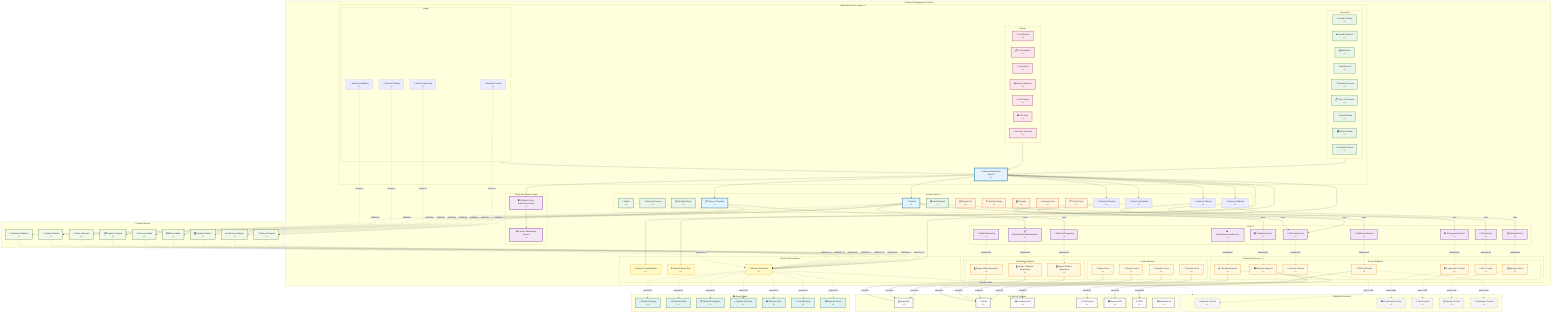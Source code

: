 graph TB
    %% ===== WORKOUT MANAGEMENT CONTEXT =====
    subgraph WorkoutContext ["💪 Workout Management Context"]
        
        %% ===== APPLICATION SERVICE LAYER =====
        subgraph WorkoutApplicationLayer ["Application Service Layer <<Application>>"]
            WorkoutApplicationService["💪 Workout Application Service<br/><<ApplicationService>>"]
            
            %% Commands
            subgraph WorkoutCommands ["Commands"]
                CreateWorkoutCmd["➕ Create Workout<br/><<Command>>"]
                UpdateWorkoutCmd["✏️ Update Workout<br/><<Command>>"]
                AddBlockCmd["📦 Add Block<br/><<Command>>"]
                AddExerciseCmd["🎯 Add Exercise<br/><<Command>>"]
                ReorderExercisesCmd["🔄 Reorder Exercises<br/><<Command>>"]
                SaveAsTemplateCmd["📋 Save as Template<br/><<Command>>"]
                UploadWorkoutMediaCmd["📁 Upload Media<br/><<Command>>"]
                DeleteWorkoutCmd["🗑️ Delete Workout<br/><<Command>>"]
                PublishWorkoutCmd["🌐 Publish Workout<br/><<Command>>"]
            end
            
            %% Queries
            subgraph WorkoutQueries ["Queries"]
                GetWorkoutQuery["💪 Get Workout<br/><<Query>>"]
                GetWorkoutTemplatesQuery["📋 Get Templates<br/><<Query>>"]
                GetWorkoutHistoryQuery["📅 Get History<br/><<Query>>"]
                SearchWorkoutsQuery["🔍 Search Workouts<br/><<Query>>"]
                GetPopularWorkoutsQuery["⭐ Get Popular<br/><<Query>>"]
                GetWorkoutStatsQuery["📊 Get Stats<br/><<Query>>"]
                GetUserWorkoutsQuery["👤 Get User Workouts<br/><<Query>>"]
            end
            
            %% Sagas
            subgraph WorkoutSagas ["Sagas"]
                WorkoutCreationSaga["💪 Workout Creation<br/><<Saga>>"]
                MediaProcessingSaga["📁 Media Processing<br/><<Saga>>"]
                WorkoutSharingSaga["🔗 Workout Sharing<br/><<Saga>>"]
                WorkoutValidationSaga["✅ Workout Validation<br/><<Saga>>"]
            end
        end
        
        %% ===== DOMAIN LAYER (HEXAGON CORE) =====
        subgraph WorkoutDomain ["Domain Layer <<DomainCore>>"]
            direction TB
            
            %% Aggregates
            Workout["💪 Workout<br/><<AggregateRoot>>"]
            WorkoutTemplate["📋 Workout Template<br/><<AggregateRoot>>"]
            
            %% Entities
            WorkoutBlock["📦 Workout Block<br/><<Entity>>"]
            WorkoutExercise["🎯 Workout Exercise<br/><<Entity>>"]
            Media["📁 Media<br/><<Entity>>"]
            MediaVariant["🖼️ Media Variant<br/><<Entity>>"]
            
            %% Value Objects
            WorkoutId["🆔 Workout ID<br/><<ValueObject>>"]
            WorkoutName["🏷️ Workout Name<br/><<ValueObject>>"]
            Duration["⏱️ Duration<br/><<ValueObject>>"]
            IntensityLevel["🔥 Intensity Level<br/><<ValueObject>>"]
            RestPeriod["😴 Rest Period<br/><<ValueObject>>"]
            
            %% Domain Services
            WorkoutPlanningService["📝 Workout Planning<br/><<DomainService>>"]
            WorkoutValidationService["✅ Workout Validation<br/><<DomainService>>"]
            CalorieCalculationService["🔥 Calorie Calculation<br/><<DomainService>>"]
            WorkoutSharingService["🔗 Workout Sharing<br/><<DomainService>>"]
        end
        
        %% ===== PORTS (DOMAIN INTERFACES) =====
        subgraph WorkoutPorts ["Ports <<Port>>"]
            direction TB
            
            %% Repository Ports
            IWorkoutRepo["💪 IWorkoutRepository<br/><<Port>>"]
            IWorkoutTemplateRepo["📋 IWorkoutTemplateRepository<br/><<Port>>"]
            IMediaRepo["📁 IMediaRepository<br/><<Port>>"]
            
            %% Service Ports
            IExerciseService["🎯 IExerciseService<br/><<Port>>"]
            IProgressionService["📈 IProgressionService<br/><<Port>>"]
            IMediaProcessingService["🖼️ IMediaProcessingService<br/><<Port>>"]
            INotificationService["🔔 INotificationService<br/><<Port>>"]
            IAnalyticsService["📊 IAnalyticsService<br/><<Port>>"]
            IUserService["👤 IUserService<br/><<Port>>"]
            IIdentityService["🆔 IIdentityService<br/><<Port>>"]
        end
        
        %% ===== INFRASTRUCTURE LAYER (ADAPTERS) =====
        subgraph WorkoutAdapters ["Infrastructure Layer <<Adapter>>"]
            direction TB
            
            %% Repository Adapters
            subgraph WorkoutRepositoryAdapters ["Repository Adapters"]
                MongoWorkoutRepo["🗄️ Mongo Workout Repository<br/><<RepositoryAdapter>>"]
                MongoTemplateRepo["🗄️ Mongo Template Repository<br/><<RepositoryAdapter>>"]
                MongoMediaRepo["🗄️ Mongo Media Repository<br/><<RepositoryAdapter>>"]
            end
            
            %% Service Adapters
            subgraph WorkoutServiceAdapters ["Service Adapters"]
                ExerciseContextAdapter["🎯 Exercise Context<br/><<ContextAdapter>>"]
                ProgressionContextAdapter["📈 Progression Context<br/><<ContextAdapter>>"]
                CloudinaryMediaAdapter["☁️ Cloudinary Media<br/><<MediaAdapter>>"]
                FCMNotificationAdapter["📱 FCM Notification<br/><<NotificationAdapter>>"]
                MixpanelAnalyticsAdapter["📊 Mixpanel Analytics<br/><<AnalyticsAdapter>>"]
                UserContextAdapter["👤 User Context<br/><<ContextAdapter>>"]
                IdentityContextAdapter["🆔 Identity Context<br/><<ContextAdapter>>"]
            end
            
            %% Cache Adapters
            subgraph WorkoutCacheAdapters ["Cache Adapters"]
                WorkoutCache["💾 Workout Cache<br/><<CacheAdapter>>"]
                TemplateCache["💾 Template Cache<br/><<CacheAdapter>>"]
                PopularWorkoutsCache["💾 Popular Cache<br/><<CacheAdapter>>"]
                MediaCache["💾 Media Cache<br/><<CacheAdapter>>"]
            end
        end
        
        %% ===== CONTEXT BUS INTERFACES =====
        subgraph WorkoutContextBus ["Context Bus Interfaces"]
            WorkoutCommandBus["⚡ Workout Command Bus<br/><<CommandBus>>"]
            WorkoutQueryBus["❓ Workout Query Bus<br/><<QueryBus>>"]
            WorkoutEventBus["📨 Workout Event Bus<br/><<EventBus>>"]
        end
        
        %% ===== POLICY ENFORCEMENT =====
        subgraph WorkoutPolicyLayer ["Policy Enforcement Layer"]
            WorkoutPolicyEnforcementPoint["🛡️ Workout Policy Enforcement Point<br/><<PEP>>"]
            ContentModerationService["🔍 Content Moderation Service<br/><<Moderation>>"]
        end
    end
    
    %% ===== EXTERNAL SYSTEMS =====
    subgraph WorkoutExternal ["🌐 External Systems"]
        MongoDB["🗄️ MongoDB<br/><<Database>>"]
        RedisCache["🔴 Redis<br/><<Cache>>"]
        CloudinaryAPI["☁️ Cloudinary API<br/><<MediaService>>"]
        FCMService["📱 FCM Service<br/><<NotificationService>>"]
        MixpanelAPI["📊 Mixpanel API<br/><<AnalyticsService>>"]
        CDN["🌐 CDN<br/><<ContentDelivery>>"]
        ElasticsearchCluster["🔍 Elasticsearch<br/><<SearchEngine>>"]
    end
    
    %% ===== EVENTS =====
    subgraph WorkoutEvents ["📨 Domain Events"]
        WorkoutCreatedEvent["💪 Workout Created<br/><<DomainEvent>>"]
        WorkoutUpdatedEvent["✏️ Workout Updated<br/><<DomainEvent>>"]
        WorkoutDeletedEvent["🗑️ Workout Deleted<br/><<DomainEvent>>"]
        BlockAddedEvent["📦 Block Added<br/><<DomainEvent>>"]
        ExerciseAddedEvent["🎯 Exercise Added<br/><<DomainEvent>>"]
        TemplateCreatedEvent["📋 Template Created<br/><<DomainEvent>>"]
        MediaUploadedEvent["📁 Media Uploaded<br/><<DomainEvent>>"]
        WorkoutSharedEvent["🔗 Workout Shared<br/><<DomainEvent>>"]
        WorkoutPublishedEvent["🌐 Workout Published<br/><<DomainEvent>>"]
    end
    
    %% ===== READ MODELS =====
    subgraph WorkoutReadModels ["📊 Read Models"]
        WorkoutCatalogRM["💪 Workout Catalog<br/><<ReadModel>>"]
        WorkoutDetailsRM["💪 Workout Details<br/><<ReadModel>>"]
        WorkoutTemplatesRM["📋 Workout Templates<br/><<ReadModel>>"]
        PopularWorkoutsRM["⭐ Popular Workouts<br/><<ReadModel>>"]
        WorkoutStatsRM["📊 Workout Stats<br/><<ReadModel>>"]
        UserWorkoutsRM["👤 User Workouts<br/><<ReadModel>>"]
        WorkoutSearchRM["🔍 Workout Search<br/><<ReadModel>>"]
    end
    
    %% ===== EXTERNAL CONTEXT REFERENCES =====
    subgraph ExternalContexts ["🌐 External Contexts"]
        ExerciseContext["🎯 Exercise Context<br/><<ExternalContext>>"]
        ProgressionContext["📈 Progression Context<br/><<ExternalContext>>"]
        UserContext["👤 User Context<br/><<ExternalContext>>"]
        IdentityContext["🆔 Identity Context<br/><<ExternalContext>>"]
        NotificationContext["🔔 Notification Context<br/><<ExternalContext>>"]
    end
    
    %% ===== RELATIONSHIPS =====
    
    %% Application Service orchestrates everything
    WorkoutApplicationService --> WorkoutCommandBus
    WorkoutApplicationService --> WorkoutQueryBus
    WorkoutApplicationService --> WorkoutEventBus
    
    %% Commands and Queries through Application Service
    WorkoutCommands --> WorkoutApplicationService
    WorkoutQueries --> WorkoutApplicationService
    WorkoutSagas --> WorkoutApplicationService
    
    %% Application Service to Domain (orchestration)
    WorkoutApplicationService --> Workout
    WorkoutApplicationService --> WorkoutTemplate
    WorkoutApplicationService --> WorkoutPlanningService
    WorkoutApplicationService --> WorkoutValidationService
    WorkoutApplicationService --> CalorieCalculationService
    WorkoutApplicationService --> WorkoutSharingService
    
    %% Policy Enforcement Integration
    WorkoutApplicationService --> WorkoutPolicyEnforcementPoint
    WorkoutPolicyEnforcementPoint --> ContentModerationService
    
    %% Domain to Ports (Dependency Inversion)
    Workout -->|uses| IWorkoutRepo
    Workout -->|uses| IExerciseService
    Workout -->|uses| IProgressionService
    WorkoutTemplate -->|uses| IWorkoutTemplateRepo
    WorkoutPlanningService -->|uses| IAnalyticsService
    CalorieCalculationService -->|uses| IExerciseService
    WorkoutSharingService -->|uses| INotificationService
    WorkoutValidationService -->|uses| IUserService
    WorkoutValidationService -->|uses| IIdentityService
    
    %% Ports to Adapters (Implementation)
    IWorkoutRepo -.->|implements| MongoWorkoutRepo
    IWorkoutTemplateRepo -.->|implements| MongoTemplateRepo
    IMediaRepo -.->|implements| MongoMediaRepo
    IExerciseService -.->|implements| ExerciseContextAdapter
    IProgressionService -.->|implements| ProgressionContextAdapter
    IMediaProcessingService -.->|implements| CloudinaryMediaAdapter
    INotificationService -.->|implements| FCMNotificationAdapter
    IAnalyticsService -.->|implements| MixpanelAnalyticsAdapter
    IUserService -.->|implements| UserContextAdapter
    IIdentityService -.->|implements| IdentityContextAdapter
    
    %% Adapters to External Systems
    MongoWorkoutRepo -->|connects| MongoDB
    MongoTemplateRepo -->|connects| MongoDB
    MongoMediaRepo -->|connects| MongoDB
    WorkoutCache -->|connects| RedisCache
    TemplateCache -->|connects| RedisCache
    PopularWorkoutsCache -->|connects| RedisCache
    MediaCache -->|connects| RedisCache
    CloudinaryMediaAdapter -->|connects| CloudinaryAPI
    CloudinaryMediaAdapter -->|serves via| CDN
    FCMNotificationAdapter -->|connects| FCMService
    MixpanelAnalyticsAdapter -->|connects| MixpanelAPI
    
    %% Cross-Context Communication
    ExerciseContextAdapter -.->|async calls| ExerciseContext
    ProgressionContextAdapter -.->|async calls| ProgressionContext
    UserContextAdapter -.->|async calls| UserContext
    IdentityContextAdapter -.->|async calls| IdentityContext
    FCMNotificationAdapter -.->|async calls| NotificationContext
    
    %% Domain Events
    Workout -.->|publishes| WorkoutCreatedEvent
    Workout -.->|publishes| WorkoutUpdatedEvent
    Workout -.->|publishes| WorkoutDeletedEvent
    WorkoutBlock -.->|publishes| BlockAddedEvent
    WorkoutExercise -.->|publishes| ExerciseAddedEvent
    WorkoutTemplate -.->|publishes| TemplateCreatedEvent
    Media -.->|publishes| MediaUploadedEvent
    Workout -.->|publishes| WorkoutSharedEvent
    Workout -.->|publishes| WorkoutPublishedEvent
    
    %% Event to Read Models (via Event Bus)
    WorkoutEventBus -.->|projects to| WorkoutCatalogRM
    WorkoutEventBus -.->|projects to| WorkoutDetailsRM
    WorkoutEventBus -.->|projects to| WorkoutTemplatesRM
    WorkoutEventBus -.->|projects to| PopularWorkoutsRM
    WorkoutEventBus -.->|projects to| WorkoutStatsRM
    WorkoutEventBus -.->|projects to| UserWorkoutsRM
    WorkoutEventBus -.->|projects to| WorkoutSearchRM
    
    %% Events to Event Bus
    WorkoutCreatedEvent -.->|publishes to| WorkoutEventBus
    WorkoutUpdatedEvent -.->|publishes to| WorkoutEventBus
    WorkoutDeletedEvent -.->|publishes to| WorkoutEventBus
    BlockAddedEvent -.->|publishes to| WorkoutEventBus
    ExerciseAddedEvent -.->|publishes to| WorkoutEventBus
    TemplateCreatedEvent -.->|publishes to| WorkoutEventBus
    MediaUploadedEvent -.->|publishes to| WorkoutEventBus
    WorkoutSharedEvent -.->|publishes to| WorkoutEventBus
    WorkoutPublishedEvent -.->|publishes to| WorkoutEventBus
    
    %% Sagas listen to events
    WorkoutCreationSaga -.->|listens to| WorkoutCreatedEvent
    MediaProcessingSaga -.->|listens to| MediaUploadedEvent
    WorkoutSharingSaga -.->|listens to| WorkoutSharedEvent
    WorkoutValidationSaga -.->|listens to| WorkoutPublishedEvent
    
    %% Context Bus to External Event Bus
    WorkoutEventBus -.->|integrates with| ExternalContexts
    
    %% ===== STYLING =====
    classDef aggregate fill:#e1f5fe,stroke:#01579b,stroke-width:3px
    classDef entity fill:#e8f5e8,stroke:#1b5e20,stroke-width:2px
    classDef valueObject fill:#fff3e0,stroke:#e65100,stroke-width:2px
    classDef port fill:#f3e5f5,stroke:#4a148c,stroke-width:2px
    classDef adapter fill:#fff8e1,stroke:#f57f17,stroke-width:2px
    classDef external fill:#fafafa,stroke:#424242,stroke-width:2px
    classDef command fill:#e8f5e8,stroke:#2e7d32,stroke-width:2px
    classDef query fill:#fce4ec,stroke:#880e4f,stroke-width:2px
    classDef event fill:#f1f8e9,stroke:#33691e,stroke-width:2px
    classDef readModel fill:#e0f2f1,stroke:#00695c,stroke-width:2px
    classDef externalContext fill:#f5f5f5,stroke:#757575,stroke-width:2px,stroke-dasharray: 5 5
    classDef applicationService fill:#e3f2fd,stroke:#0277bd,stroke-width:4px
    classDef contextBus fill:#fff9c4,stroke:#f9a825,stroke-width:2px
    classDef policy fill:#f3e5f5,stroke:#7b1fa2,stroke-width:3px
    
    class Workout,WorkoutTemplate aggregate
    class WorkoutBlock,WorkoutExercise,Media,MediaVariant entity
    class WorkoutId,WorkoutName,Duration,IntensityLevel,RestPeriod valueObject
    class IWorkoutRepo,IWorkoutTemplateRepo,IMediaRepo,IExerciseService,IProgressionService,IMediaProcessingService,INotificationService,IAnalyticsService,IUserService,IIdentityService port
    class MongoWorkoutRepo,MongoTemplateRepo,MongoMediaRepo,ExerciseContextAdapter,ProgressionContextAdapter,CloudinaryMediaAdapter,FCMNotificationAdapter,MixpanelAnalyticsAdapter,UserContextAdapter,IdentityContextAdapter,WorkoutCache,TemplateCache,PopularWorkoutsCache,MediaCache adapter
    class MongoDB,RedisCache,CloudinaryAPI,FCMService,MixpanelAPI,CDN,ElasticsearchCluster external
    class CreateWorkoutCmd,UpdateWorkoutCmd,AddBlockCmd,AddExerciseCmd,ReorderExercisesCmd,SaveAsTemplateCmd,UploadWorkoutMediaCmd,DeleteWorkoutCmd,PublishWorkoutCmd command
    class GetWorkoutQuery,GetWorkoutTemplatesQuery,GetWorkoutHistoryQuery,SearchWorkoutsQuery,GetPopularWorkoutsQuery,GetWorkoutStatsQuery,GetUserWorkoutsQuery query
    class WorkoutCreatedEvent,WorkoutUpdatedEvent,WorkoutDeletedEvent,BlockAddedEvent,ExerciseAddedEvent,TemplateCreatedEvent,MediaUploadedEvent,WorkoutSharedEvent,WorkoutPublishedEvent event
    class WorkoutCatalogRM,WorkoutDetailsRM,WorkoutTemplatesRM,PopularWorkoutsRM,WorkoutStatsRM,UserWorkoutsRM,WorkoutSearchRM readModel
    class ExerciseContext,ProgressionContext,UserContext,IdentityContext,NotificationContext externalContext
    class WorkoutApplicationService applicationService
    class WorkoutCommandBus,WorkoutQueryBus,WorkoutEventBus contextBus
    class WorkoutPolicyEnforcementPoint,ContentModerationService policy